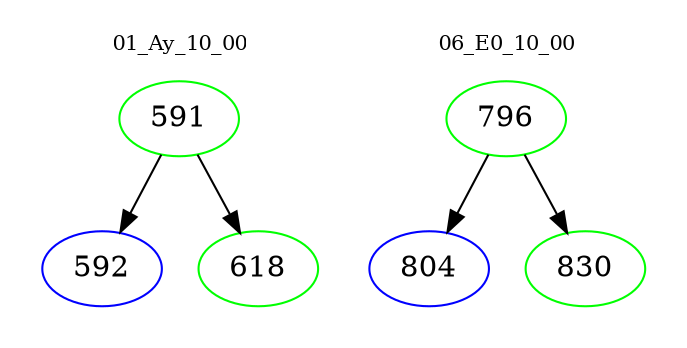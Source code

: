 digraph{
subgraph cluster_0 {
color = white
label = "01_Ay_10_00";
fontsize=10;
T0_591 [label="591", color="green"]
T0_591 -> T0_592 [color="black"]
T0_592 [label="592", color="blue"]
T0_591 -> T0_618 [color="black"]
T0_618 [label="618", color="green"]
}
subgraph cluster_1 {
color = white
label = "06_E0_10_00";
fontsize=10;
T1_796 [label="796", color="green"]
T1_796 -> T1_804 [color="black"]
T1_804 [label="804", color="blue"]
T1_796 -> T1_830 [color="black"]
T1_830 [label="830", color="green"]
}
}
